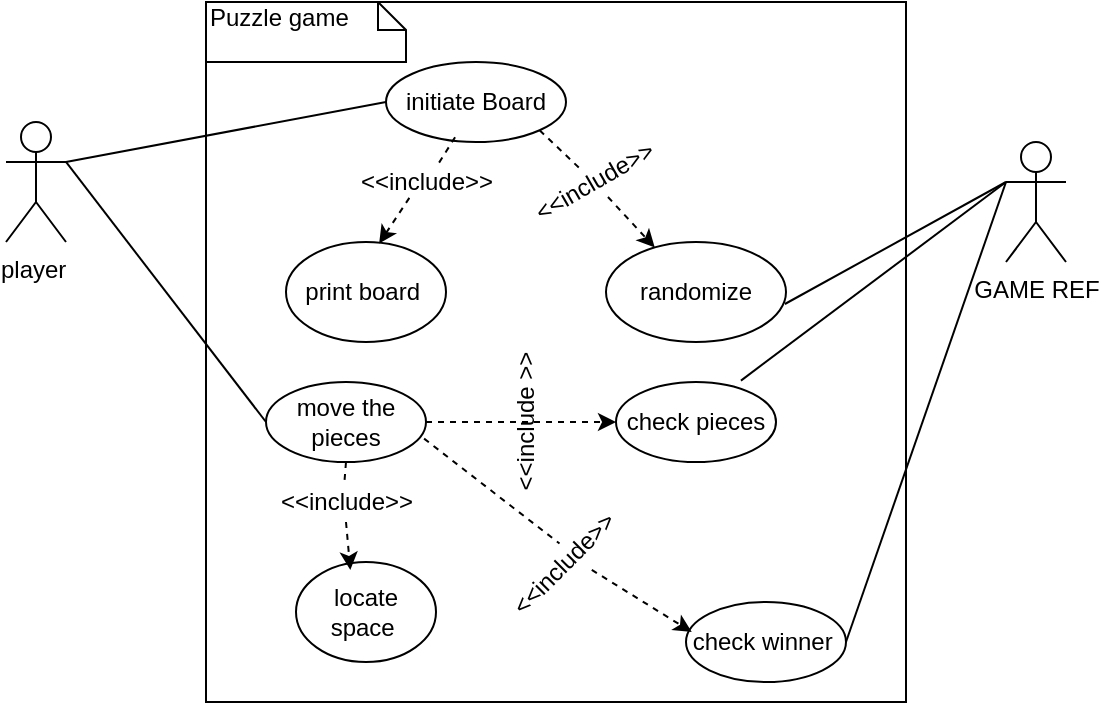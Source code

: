 <mxfile version="13.6.0" type="device"><diagram id="0-sA6nI5s5VWXT-PBze1" name="Page-1"><mxGraphModel dx="760" dy="428" grid="1" gridSize="10" guides="1" tooltips="1" connect="1" arrows="1" fold="1" page="1" pageScale="1" pageWidth="827" pageHeight="1169" math="0" shadow="0"><root><mxCell id="WIyWlLk6GJQsqaUBKTNV-0"/><mxCell id="WIyWlLk6GJQsqaUBKTNV-1" parent="WIyWlLk6GJQsqaUBKTNV-0"/><mxCell id="eP74DNx0K3lMbSQyJCOF-0" value="player&amp;nbsp;" style="shape=umlActor;verticalLabelPosition=bottom;verticalAlign=top;html=1;outlineConnect=0;" parent="WIyWlLk6GJQsqaUBKTNV-1" vertex="1"><mxGeometry x="80" y="220" width="30" height="60" as="geometry"/></mxCell><mxCell id="eP74DNx0K3lMbSQyJCOF-1" value="" style="whiteSpace=wrap;html=1;aspect=fixed;" parent="WIyWlLk6GJQsqaUBKTNV-1" vertex="1"><mxGeometry x="180" y="160" width="350" height="350" as="geometry"/></mxCell><mxCell id="eP74DNx0K3lMbSQyJCOF-2" value="Puzzle game&amp;nbsp;" style="shape=note;whiteSpace=wrap;html=1;size=14;verticalAlign=top;align=left;spacingTop=-6;" parent="WIyWlLk6GJQsqaUBKTNV-1" vertex="1"><mxGeometry x="180" y="160" width="100" height="30" as="geometry"/></mxCell><mxCell id="eP74DNx0K3lMbSQyJCOF-3" value="initiate Board" style="ellipse;whiteSpace=wrap;html=1;" parent="WIyWlLk6GJQsqaUBKTNV-1" vertex="1"><mxGeometry x="270" y="190" width="90" height="40" as="geometry"/></mxCell><mxCell id="eP74DNx0K3lMbSQyJCOF-6" value="move the pieces" style="ellipse;whiteSpace=wrap;html=1;" parent="WIyWlLk6GJQsqaUBKTNV-1" vertex="1"><mxGeometry x="210" y="350" width="80" height="40" as="geometry"/></mxCell><mxCell id="eP74DNx0K3lMbSQyJCOF-7" value="" style="endArrow=none;html=1;exitX=1;exitY=0.333;exitDx=0;exitDy=0;exitPerimeter=0;entryX=0;entryY=0.5;entryDx=0;entryDy=0;" parent="WIyWlLk6GJQsqaUBKTNV-1" source="eP74DNx0K3lMbSQyJCOF-0" target="eP74DNx0K3lMbSQyJCOF-3" edge="1"><mxGeometry width="50" height="50" relative="1" as="geometry"><mxPoint x="180" y="270" as="sourcePoint"/><mxPoint x="230" y="220" as="targetPoint"/></mxGeometry></mxCell><mxCell id="eP74DNx0K3lMbSQyJCOF-8" value="" style="endArrow=none;html=1;entryX=0;entryY=0.5;entryDx=0;entryDy=0;exitX=1;exitY=0.333;exitDx=0;exitDy=0;exitPerimeter=0;" parent="WIyWlLk6GJQsqaUBKTNV-1" source="eP74DNx0K3lMbSQyJCOF-0" target="eP74DNx0K3lMbSQyJCOF-6" edge="1"><mxGeometry width="50" height="50" relative="1" as="geometry"><mxPoint x="250" y="390" as="sourcePoint"/><mxPoint x="300" y="340" as="targetPoint"/></mxGeometry></mxCell><mxCell id="eP74DNx0K3lMbSQyJCOF-9" value="GAME REF" style="shape=umlActor;verticalLabelPosition=bottom;verticalAlign=top;html=1;outlineConnect=0;" parent="WIyWlLk6GJQsqaUBKTNV-1" vertex="1"><mxGeometry x="580" y="230" width="30" height="60" as="geometry"/></mxCell><mxCell id="eP74DNx0K3lMbSQyJCOF-10" value="check winner&amp;nbsp;" style="ellipse;whiteSpace=wrap;html=1;" parent="WIyWlLk6GJQsqaUBKTNV-1" vertex="1"><mxGeometry x="420" y="460" width="80" height="40" as="geometry"/></mxCell><mxCell id="eP74DNx0K3lMbSQyJCOF-11" value="" style="endArrow=none;html=1;exitX=1;exitY=0.5;exitDx=0;exitDy=0;" parent="WIyWlLk6GJQsqaUBKTNV-1" source="eP74DNx0K3lMbSQyJCOF-10" edge="1"><mxGeometry width="50" height="50" relative="1" as="geometry"><mxPoint x="520" y="300" as="sourcePoint"/><mxPoint x="580" y="250" as="targetPoint"/></mxGeometry></mxCell><mxCell id="eP74DNx0K3lMbSQyJCOF-18" value="check pieces" style="ellipse;whiteSpace=wrap;html=1;" parent="WIyWlLk6GJQsqaUBKTNV-1" vertex="1"><mxGeometry x="385" y="350" width="80" height="40" as="geometry"/></mxCell><mxCell id="eP74DNx0K3lMbSQyJCOF-19" value="" style="endArrow=none;html=1;exitX=0.781;exitY=-0.017;exitDx=0;exitDy=0;exitPerimeter=0;" parent="WIyWlLk6GJQsqaUBKTNV-1" source="eP74DNx0K3lMbSQyJCOF-18" edge="1"><mxGeometry width="50" height="50" relative="1" as="geometry"><mxPoint x="670" y="190" as="sourcePoint"/><mxPoint x="580" y="250" as="targetPoint"/></mxGeometry></mxCell><mxCell id="PESPw1OVjtoMiijeJwNn-2" value="randomize" style="ellipse;whiteSpace=wrap;html=1;" vertex="1" parent="WIyWlLk6GJQsqaUBKTNV-1"><mxGeometry x="380" y="280" width="90" height="50" as="geometry"/></mxCell><mxCell id="PESPw1OVjtoMiijeJwNn-3" value="print board&amp;nbsp;" style="ellipse;whiteSpace=wrap;html=1;" vertex="1" parent="WIyWlLk6GJQsqaUBKTNV-1"><mxGeometry x="220" y="280" width="80" height="50" as="geometry"/></mxCell><mxCell id="PESPw1OVjtoMiijeJwNn-4" value="locate space&amp;nbsp;" style="ellipse;whiteSpace=wrap;html=1;" vertex="1" parent="WIyWlLk6GJQsqaUBKTNV-1"><mxGeometry x="225" y="440" width="70" height="50" as="geometry"/></mxCell><mxCell id="PESPw1OVjtoMiijeJwNn-11" value="" style="endArrow=classic;html=1;dashed=1;endFill=1;" edge="1" parent="WIyWlLk6GJQsqaUBKTNV-1" source="PESPw1OVjtoMiijeJwNn-12" target="PESPw1OVjtoMiijeJwNn-2"><mxGeometry width="50" height="50" relative="1" as="geometry"><mxPoint x="346.82" y="224.142" as="sourcePoint"/><mxPoint x="328.367" y="250.735" as="targetPoint"/></mxGeometry></mxCell><mxCell id="PESPw1OVjtoMiijeJwNn-13" value="" style="endArrow=none;html=1;dashed=1;exitX=0.582;exitY=0.015;exitDx=0;exitDy=0;endFill=0;startArrow=none;startFill=0;entryX=0.396;entryY=0.896;entryDx=0;entryDy=0;entryPerimeter=0;exitPerimeter=0;" edge="1" parent="WIyWlLk6GJQsqaUBKTNV-1" source="2" target="eP74DNx0K3lMbSQyJCOF-3"><mxGeometry width="50" height="50" relative="1" as="geometry"><mxPoint x="370" y="330" as="sourcePoint"/><mxPoint x="420" y="280" as="targetPoint"/></mxGeometry></mxCell><mxCell id="PESPw1OVjtoMiijeJwNn-14" value="" style="endArrow=classic;html=1;dashed=1;entryX=0.388;entryY=0.079;entryDx=0;entryDy=0;startArrow=none;startFill=0;endFill=1;exitX=0.5;exitY=1;exitDx=0;exitDy=0;entryPerimeter=0;" edge="1" parent="WIyWlLk6GJQsqaUBKTNV-1" source="PESPw1OVjtoMiijeJwNn-17" target="PESPw1OVjtoMiijeJwNn-4"><mxGeometry width="50" height="50" relative="1" as="geometry"><mxPoint x="260" y="390" as="sourcePoint"/><mxPoint x="270" y="260" as="targetPoint"/></mxGeometry></mxCell><mxCell id="PESPw1OVjtoMiijeJwNn-22" value="" style="endArrow=none;html=1;exitX=0.994;exitY=0.62;exitDx=0;exitDy=0;exitPerimeter=0;" edge="1" parent="WIyWlLk6GJQsqaUBKTNV-1" source="PESPw1OVjtoMiijeJwNn-2"><mxGeometry width="50" height="50" relative="1" as="geometry"><mxPoint x="470" y="280" as="sourcePoint"/><mxPoint x="580" y="250" as="targetPoint"/></mxGeometry></mxCell><mxCell id="PESPw1OVjtoMiijeJwNn-20" value="&amp;lt;&amp;lt;include &amp;gt;&amp;gt;" style="text;html=1;align=center;verticalAlign=middle;resizable=0;points=[];autosize=1;rotation=-90;" vertex="1" parent="WIyWlLk6GJQsqaUBKTNV-1"><mxGeometry x="300" y="360" width="80" height="20" as="geometry"/></mxCell><mxCell id="PESPw1OVjtoMiijeJwNn-23" value="" style="endArrow=classic;html=1;dashed=1;exitX=1;exitY=0.5;exitDx=0;exitDy=0;endFill=1;entryX=0;entryY=0.5;entryDx=0;entryDy=0;" edge="1" parent="WIyWlLk6GJQsqaUBKTNV-1" source="eP74DNx0K3lMbSQyJCOF-6" target="eP74DNx0K3lMbSQyJCOF-18"><mxGeometry width="50" height="50" relative="1" as="geometry"><mxPoint x="290" y="370" as="sourcePoint"/><mxPoint x="310" y="370" as="targetPoint"/></mxGeometry></mxCell><mxCell id="PESPw1OVjtoMiijeJwNn-12" value="&amp;lt;&amp;lt;include&amp;gt;&amp;gt;" style="text;html=1;align=center;verticalAlign=middle;resizable=0;points=[];autosize=1;rotation=-30;" vertex="1" parent="WIyWlLk6GJQsqaUBKTNV-1"><mxGeometry x="334" y="240" width="80" height="20" as="geometry"/></mxCell><mxCell id="PESPw1OVjtoMiijeJwNn-24" value="" style="endArrow=none;html=1;exitX=1;exitY=1;exitDx=0;exitDy=0;dashed=1;endFill=0;" edge="1" parent="WIyWlLk6GJQsqaUBKTNV-1" source="eP74DNx0K3lMbSQyJCOF-3" target="PESPw1OVjtoMiijeJwNn-12"><mxGeometry width="50" height="50" relative="1" as="geometry"><mxPoint x="346.759" y="224.169" as="sourcePoint"/><mxPoint x="403.724" y="282.971" as="targetPoint"/></mxGeometry></mxCell><mxCell id="2" value="&amp;lt;&amp;lt;include&amp;gt;&amp;gt;" style="text;html=1;align=center;verticalAlign=middle;resizable=0;points=[];autosize=1;" parent="WIyWlLk6GJQsqaUBKTNV-1" vertex="1"><mxGeometry x="250" y="240" width="80" height="20" as="geometry"/></mxCell><mxCell id="PESPw1OVjtoMiijeJwNn-25" value="" style="endArrow=none;html=1;dashed=1;exitX=0.582;exitY=0.015;exitDx=0;exitDy=0;endFill=0;startArrow=classic;startFill=1;entryX=0.396;entryY=0.896;entryDx=0;entryDy=0;entryPerimeter=0;exitPerimeter=0;" edge="1" parent="WIyWlLk6GJQsqaUBKTNV-1" source="PESPw1OVjtoMiijeJwNn-3" target="2"><mxGeometry width="50" height="50" relative="1" as="geometry"><mxPoint x="266.56" y="280.75" as="sourcePoint"/><mxPoint x="305.64" y="225.84" as="targetPoint"/></mxGeometry></mxCell><mxCell id="PESPw1OVjtoMiijeJwNn-17" value="&amp;lt;&amp;lt;include&amp;gt;&amp;gt;" style="text;html=1;align=center;verticalAlign=middle;resizable=0;points=[];autosize=1;" vertex="1" parent="WIyWlLk6GJQsqaUBKTNV-1"><mxGeometry x="210" y="400" width="80" height="20" as="geometry"/></mxCell><mxCell id="PESPw1OVjtoMiijeJwNn-26" value="" style="endArrow=none;html=1;dashed=1;entryX=0.491;entryY=-0.044;entryDx=0;entryDy=0;startArrow=none;startFill=0;endFill=0;exitX=0.5;exitY=1;exitDx=0;exitDy=0;entryPerimeter=0;" edge="1" parent="WIyWlLk6GJQsqaUBKTNV-1" source="eP74DNx0K3lMbSQyJCOF-6" target="PESPw1OVjtoMiijeJwNn-17"><mxGeometry width="50" height="50" relative="1" as="geometry"><mxPoint x="250" y="390" as="sourcePoint"/><mxPoint x="252.16" y="443.95" as="targetPoint"/></mxGeometry></mxCell><mxCell id="PESPw1OVjtoMiijeJwNn-27" value="" style="endArrow=classic;html=1;dashed=1;exitX=0.579;exitY=1.095;exitDx=0;exitDy=0;exitPerimeter=0;entryX=0.036;entryY=0.375;entryDx=0;entryDy=0;endFill=1;entryPerimeter=0;" edge="1" parent="WIyWlLk6GJQsqaUBKTNV-1" source="PESPw1OVjtoMiijeJwNn-19" target="eP74DNx0K3lMbSQyJCOF-10"><mxGeometry width="50" height="50" relative="1" as="geometry"><mxPoint x="289.04" y="378.32" as="sourcePoint"/><mxPoint x="431.716" y="465.858" as="targetPoint"/></mxGeometry></mxCell><mxCell id="PESPw1OVjtoMiijeJwNn-19" value="&amp;lt;&amp;lt;include&amp;gt;&amp;gt;&amp;nbsp;" style="text;html=1;align=center;verticalAlign=middle;resizable=0;points=[];autosize=1;rotation=-45;" vertex="1" parent="WIyWlLk6GJQsqaUBKTNV-1"><mxGeometry x="320" y="430" width="80" height="20" as="geometry"/></mxCell><mxCell id="PESPw1OVjtoMiijeJwNn-28" value="" style="endArrow=none;html=1;dashed=1;exitX=0.988;exitY=0.708;exitDx=0;exitDy=0;exitPerimeter=0;entryX=0.553;entryY=0.059;entryDx=0;entryDy=0;endFill=0;entryPerimeter=0;" edge="1" parent="WIyWlLk6GJQsqaUBKTNV-1" source="eP74DNx0K3lMbSQyJCOF-6" target="PESPw1OVjtoMiijeJwNn-19"><mxGeometry width="50" height="50" relative="1" as="geometry"><mxPoint x="289.04" y="378.32" as="sourcePoint"/><mxPoint x="422.88" y="475" as="targetPoint"/></mxGeometry></mxCell></root></mxGraphModel></diagram></mxfile>